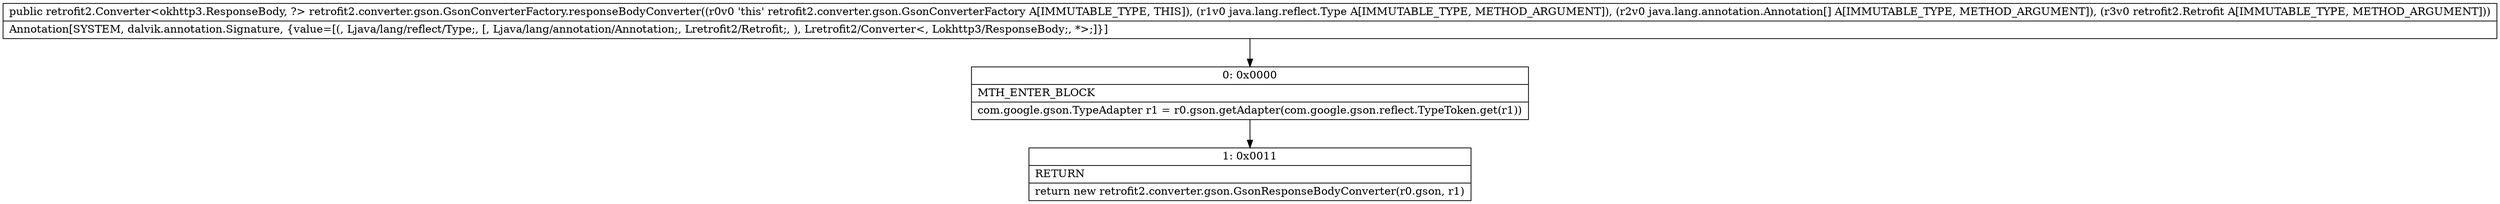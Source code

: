 digraph "CFG forretrofit2.converter.gson.GsonConverterFactory.responseBodyConverter(Ljava\/lang\/reflect\/Type;[Ljava\/lang\/annotation\/Annotation;Lretrofit2\/Retrofit;)Lretrofit2\/Converter;" {
Node_0 [shape=record,label="{0\:\ 0x0000|MTH_ENTER_BLOCK\l|com.google.gson.TypeAdapter r1 = r0.gson.getAdapter(com.google.gson.reflect.TypeToken.get(r1))\l}"];
Node_1 [shape=record,label="{1\:\ 0x0011|RETURN\l|return new retrofit2.converter.gson.GsonResponseBodyConverter(r0.gson, r1)\l}"];
MethodNode[shape=record,label="{public retrofit2.Converter\<okhttp3.ResponseBody, ?\> retrofit2.converter.gson.GsonConverterFactory.responseBodyConverter((r0v0 'this' retrofit2.converter.gson.GsonConverterFactory A[IMMUTABLE_TYPE, THIS]), (r1v0 java.lang.reflect.Type A[IMMUTABLE_TYPE, METHOD_ARGUMENT]), (r2v0 java.lang.annotation.Annotation[] A[IMMUTABLE_TYPE, METHOD_ARGUMENT]), (r3v0 retrofit2.Retrofit A[IMMUTABLE_TYPE, METHOD_ARGUMENT]))  | Annotation[SYSTEM, dalvik.annotation.Signature, \{value=[(, Ljava\/lang\/reflect\/Type;, [, Ljava\/lang\/annotation\/Annotation;, Lretrofit2\/Retrofit;, ), Lretrofit2\/Converter\<, Lokhttp3\/ResponseBody;, *\>;]\}]\l}"];
MethodNode -> Node_0;
Node_0 -> Node_1;
}

